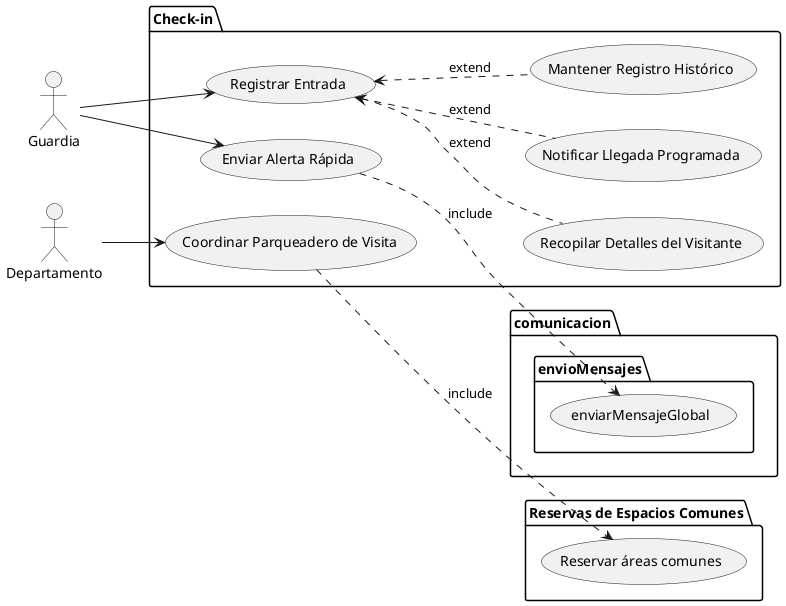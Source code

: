 @startuml
left to right direction

actor "Departamento" as residente
actor "Guardia" as seguridad

package "Check-in" {
    usecase "Registrar Entrada" as registrarEntrada
    usecase "Recopilar Detalles del Visitante" as recopilarDetalles
    usecase "Notificar Llegada Programada" as notificarLlegada
    usecase "Mantener Registro Histórico" as mantenerRegistro
    usecase "Enviar Alerta Rápida" as enviarAlerta
    usecase "Coordinar Parqueadero de Visita" as coordinarParqueadero
}

package "Reservas de Espacios Comunes"{
   usecase "Reservar áreas comunes" as reservarAC
}

package comunicacion{
package envioMensajes{
usecase "enviarMensajeGlobal" as mensajeGlobal
}

}


registrarEntrada <.. recopilarDetalles : extend
registrarEntrada <.. notificarLlegada : extend
registrarEntrada <.. mantenerRegistro : extend


seguridad --> enviarAlerta
seguridad -left-> registrarEntrada

residente --> coordinarParqueadero

reservarAC <.up. coordinarParqueadero : include
mensajeGlobal <.up. enviarAlerta : include
@enduml



